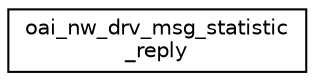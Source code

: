 digraph "Graphical Class Hierarchy"
{
 // LATEX_PDF_SIZE
  edge [fontname="Helvetica",fontsize="10",labelfontname="Helvetica",labelfontsize="10"];
  node [fontname="Helvetica",fontsize="10",shape=record];
  rankdir="LR";
  Node0 [label="oai_nw_drv_msg_statistic\l_reply",height=0.2,width=0.4,color="black", fillcolor="white", style="filled",URL="$structoai__nw__drv__msg__statistic__reply.html",tooltip=" "];
}

